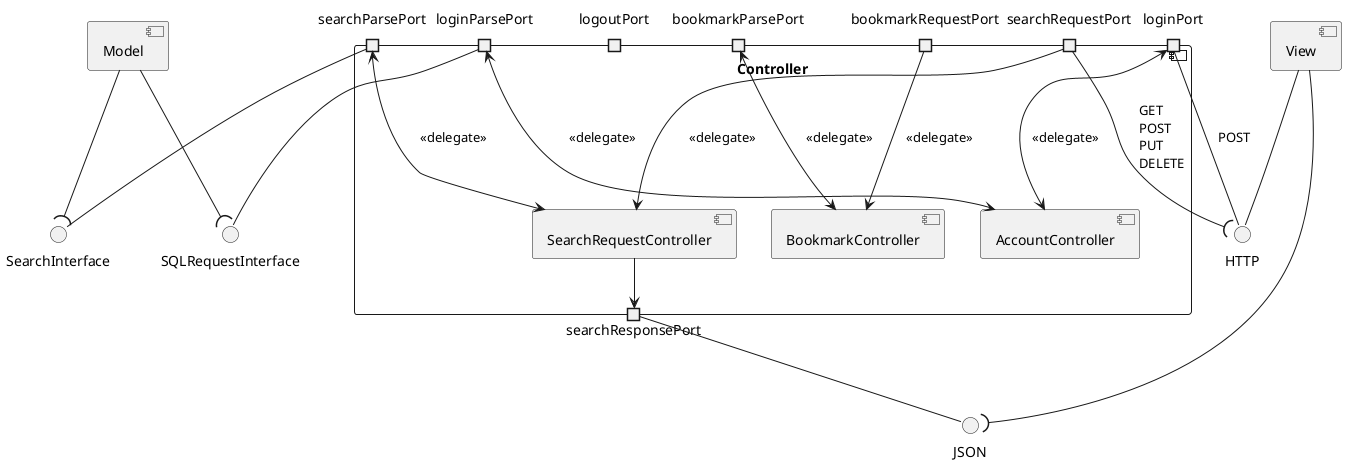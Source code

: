 @startuml

component "Controller" {
    portin  searchRequestPort as sReqP
    portout searchResponsePort as sResP
    port searchParsePort as sParseP
    portin loginPort as loginP
    port loginParsePort as loginParseP
    portin logoutPort as logoutP
    portin bookmarkRequestPort as bookmReqP
    port bookmarkParsePort as bookmParseP


    component [SearchRequestController] as sr_con
    sReqP --> sr_con : <<delegate>>
    sr_con --> sResP : <<delegate>>
    sr_con <--> sParseP : <<delegate>>

    component [AccountController] as acc_con
    loginP <--> acc_con : <<delegate>>
    acc_con <--> loginParseP : <<delegate>>

    component [BookmarkController] as bookm_con
    bookmReqP --> bookm_con : <<delegate>>
    bookm_con <--> bookmParseP : <<delegate>>


}
component Model
Model --( SearchInterface
sParseP -- SearchInterface

Model --( SQLRequestInterface
loginParseP -- SQLRequestInterface


component View

View -- HTTP
sReqP --( HTTP: GET \lPOST \lPUT \lDELETE
loginP -- HTTP: POST

View --( JSON
sResP -- JSON
@enduml